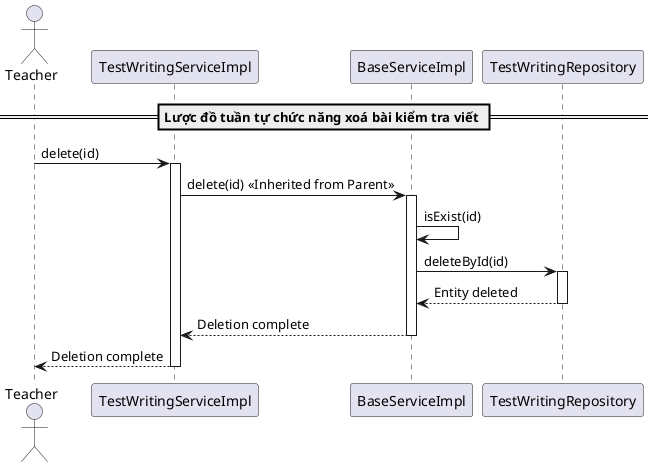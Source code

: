 @startuml deleteTestWriting
actor Teacher
participant "TestWritingServiceImpl" as TestWritingService
participant "BaseServiceImpl" as BaseService
participant "TestWritingRepository" as Repository

== Lược đồ tuần tự chức năng xoá bài kiểm tra viết ==
Teacher -> TestWritingService: delete(id)
activate TestWritingService

TestWritingService -> BaseService: delete(id) << Inherited from Parent >>
activate BaseService

BaseService -> BaseService: isExist(id)
BaseService -> Repository: deleteById(id)
activate Repository
Repository --> BaseService: Entity deleted
deactivate Repository

BaseService --> TestWritingService: Deletion complete
deactivate BaseService

TestWritingService --> Teacher: Deletion complete
deactivate TestWritingService

@enduml
